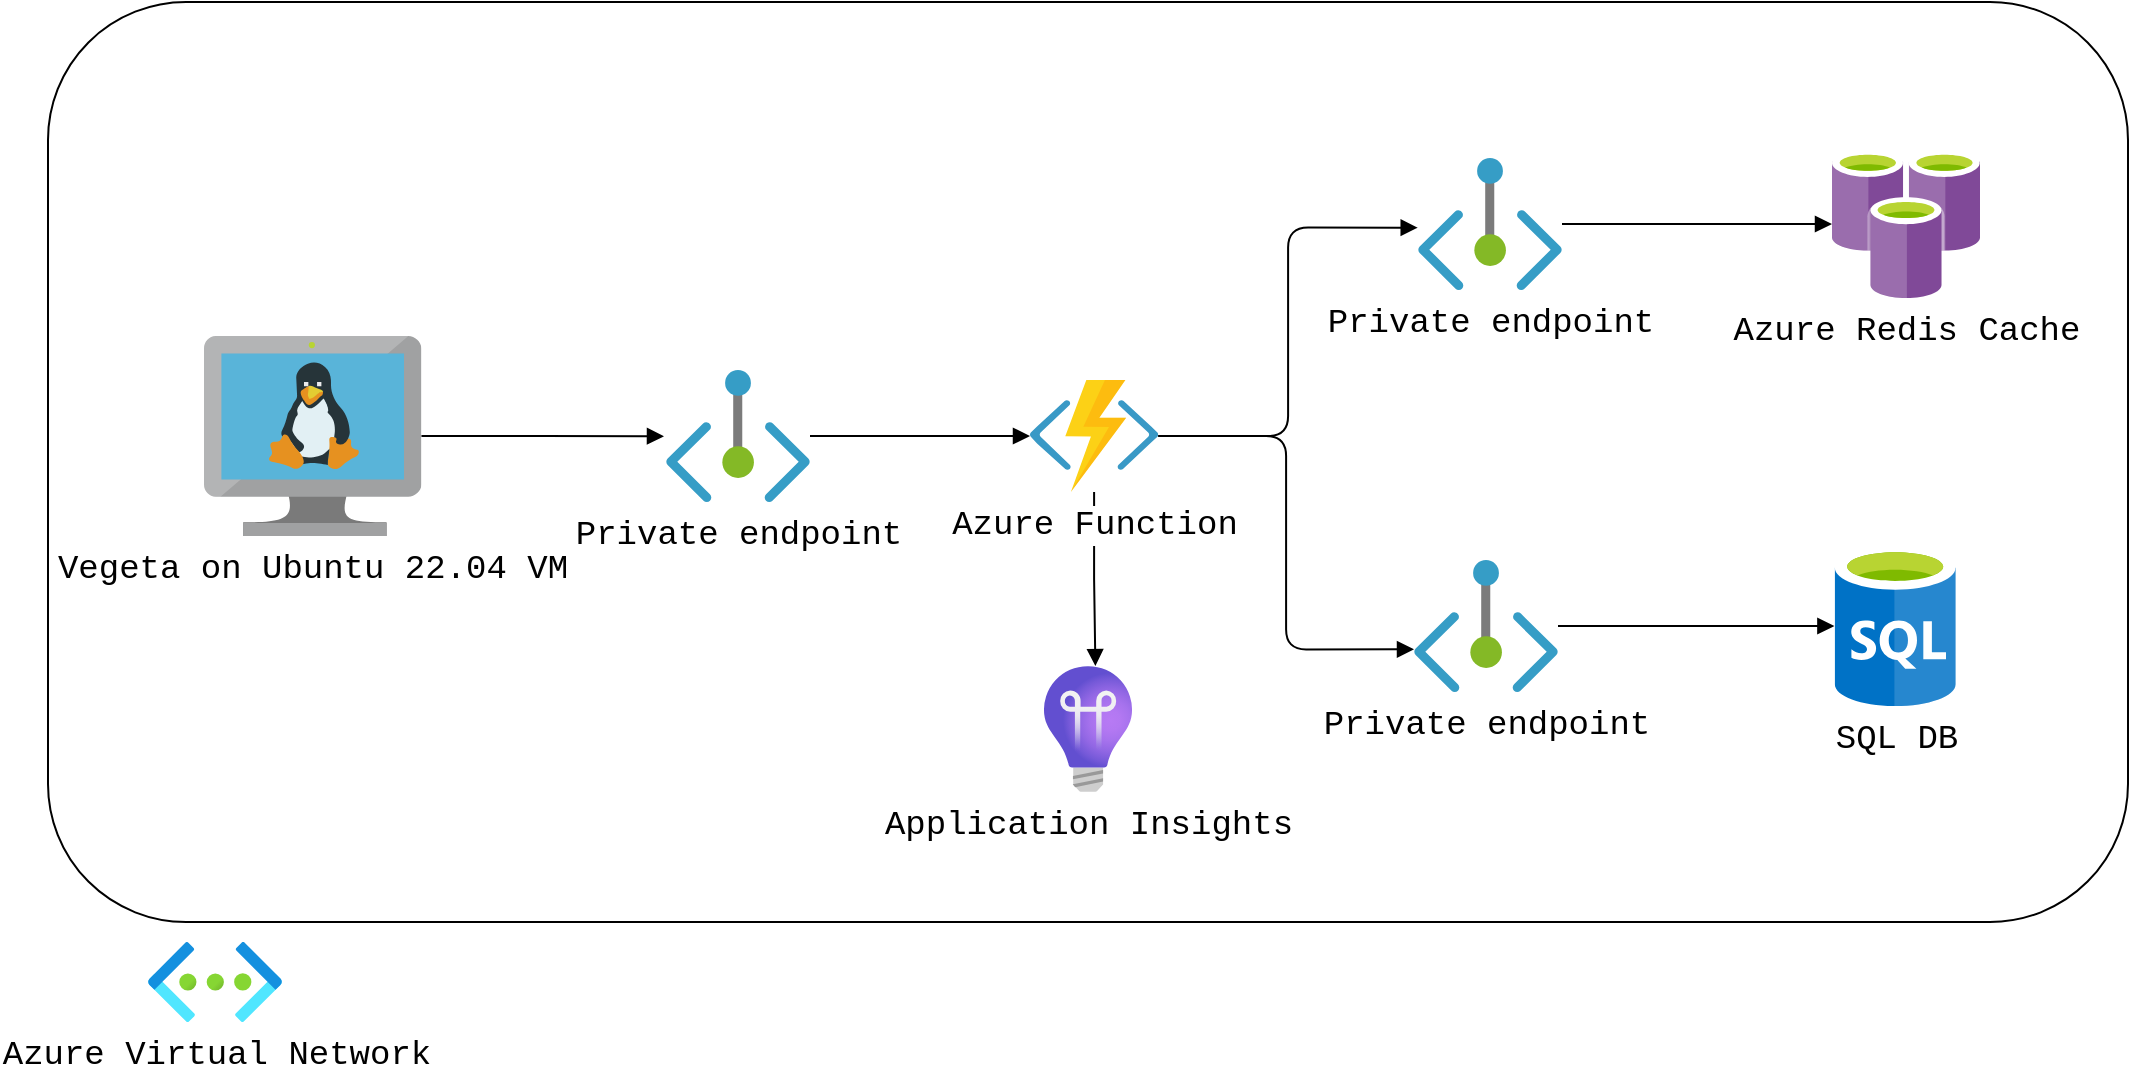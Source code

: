 <mxfile version="20.8.16" type="device"><diagram id="WI9T0HZ2pTsCkuznbFz-" name="Page-1"><mxGraphModel dx="1884" dy="1102" grid="1" gridSize="10" guides="1" tooltips="1" connect="1" arrows="1" fold="1" page="1" pageScale="1" pageWidth="1169" pageHeight="827" math="0" shadow="0"><root><mxCell id="0"/><mxCell id="1" parent="0"/><mxCell id="QRHz_ddibF0n_dQCEbnE-10" value="" style="whiteSpace=wrap;html=1;fontSize=17;rounded=1;glass=0;shadow=0;fillColor=none;" vertex="1" parent="1"><mxGeometry x="30" y="100" width="1040" height="460" as="geometry"/></mxCell><mxCell id="QRHz_ddibF0n_dQCEbnE-5" style="edgeStyle=orthogonalEdgeStyle;orthogonalLoop=1;jettySize=auto;html=1;strokeWidth=1;fontSize=17;endArrow=block;endFill=1;entryX=-0.002;entryY=0.528;entryDx=0;entryDy=0;entryPerimeter=0;rounded=1;" edge="1" parent="1" source="lOBIWef3Mgz7Q7l7u3aW-1" target="lOBIWef3Mgz7Q7l7u3aW-7"><mxGeometry relative="1" as="geometry"><mxPoint x="670" y="230" as="targetPoint"/></mxGeometry></mxCell><mxCell id="QRHz_ddibF0n_dQCEbnE-6" style="edgeStyle=orthogonalEdgeStyle;orthogonalLoop=1;jettySize=auto;html=1;entryX=0;entryY=0.677;entryDx=0;entryDy=0;entryPerimeter=0;strokeWidth=1;fontSize=17;endArrow=block;endFill=1;rounded=1;" edge="1" parent="1" source="lOBIWef3Mgz7Q7l7u3aW-1" target="lOBIWef3Mgz7Q7l7u3aW-10"><mxGeometry relative="1" as="geometry"/></mxCell><mxCell id="QRHz_ddibF0n_dQCEbnE-9" style="edgeStyle=orthogonalEdgeStyle;rounded=0;orthogonalLoop=1;jettySize=auto;html=1;entryX=0.584;entryY=0;entryDx=0;entryDy=0;entryPerimeter=0;strokeWidth=1;fontSize=17;endArrow=block;endFill=1;" edge="1" parent="1" source="lOBIWef3Mgz7Q7l7u3aW-1" target="lOBIWef3Mgz7Q7l7u3aW-9"><mxGeometry relative="1" as="geometry"/></mxCell><mxCell id="lOBIWef3Mgz7Q7l7u3aW-1" value="Azure Function" style="sketch=0;aspect=fixed;html=1;points=[];align=center;image;fontSize=17;image=img/lib/mscae/Functions.svg;fontFamily=Courier New;" parent="1" vertex="1"><mxGeometry x="521" y="289" width="64.13" height="56" as="geometry"/></mxCell><mxCell id="QRHz_ddibF0n_dQCEbnE-2" style="edgeStyle=orthogonalEdgeStyle;rounded=0;orthogonalLoop=1;jettySize=auto;html=1;entryX=-0.014;entryY=0.502;entryDx=0;entryDy=0;entryPerimeter=0;fontSize=17;endArrow=block;endFill=1;strokeWidth=1;" edge="1" parent="1" source="lOBIWef3Mgz7Q7l7u3aW-2" target="lOBIWef3Mgz7Q7l7u3aW-6"><mxGeometry relative="1" as="geometry"/></mxCell><mxCell id="lOBIWef3Mgz7Q7l7u3aW-2" value="Vegeta on Ubuntu 22.04 VM" style="sketch=0;aspect=fixed;html=1;points=[];align=center;image;fontSize=17;image=img/lib/mscae/VM_Linux.svg;fontFamily=Courier New;" parent="1" vertex="1"><mxGeometry x="108" y="267" width="108.7" height="100" as="geometry"/></mxCell><mxCell id="lOBIWef3Mgz7Q7l7u3aW-3" value="SQL DB" style="sketch=0;aspect=fixed;html=1;points=[];align=center;image;fontSize=17;image=img/lib/mscae/SQL_Database_generic.svg;fontFamily=Courier New;" parent="1" vertex="1"><mxGeometry x="923.2" y="372" width="60.8" height="80" as="geometry"/></mxCell><mxCell id="QRHz_ddibF0n_dQCEbnE-4" value="" style="edgeStyle=orthogonalEdgeStyle;rounded=0;orthogonalLoop=1;jettySize=auto;html=1;strokeWidth=1;fontSize=17;endArrow=block;endFill=1;" edge="1" parent="1" source="lOBIWef3Mgz7Q7l7u3aW-6" target="lOBIWef3Mgz7Q7l7u3aW-1"><mxGeometry relative="1" as="geometry"/></mxCell><mxCell id="lOBIWef3Mgz7Q7l7u3aW-6" value="Private endpoint" style="aspect=fixed;html=1;points=[];align=center;image;fontSize=17;image=img/lib/azure2/networking/Private_Endpoint.svg;fontFamily=Courier New;" parent="1" vertex="1"><mxGeometry x="339" y="284" width="72" height="66" as="geometry"/></mxCell><mxCell id="QRHz_ddibF0n_dQCEbnE-7" style="edgeStyle=orthogonalEdgeStyle;rounded=0;orthogonalLoop=1;jettySize=auto;html=1;strokeWidth=1;fontSize=17;endArrow=block;endFill=1;" edge="1" parent="1" source="lOBIWef3Mgz7Q7l7u3aW-7" target="QRHz_ddibF0n_dQCEbnE-1"><mxGeometry relative="1" as="geometry"><mxPoint x="910" y="211.0" as="targetPoint"/></mxGeometry></mxCell><mxCell id="lOBIWef3Mgz7Q7l7u3aW-7" value="Private endpoint" style="aspect=fixed;html=1;points=[];align=center;image;fontSize=17;image=img/lib/azure2/networking/Private_Endpoint.svg;fontFamily=Courier New;" parent="1" vertex="1"><mxGeometry x="715" y="178" width="72" height="66" as="geometry"/></mxCell><mxCell id="lOBIWef3Mgz7Q7l7u3aW-9" value="Application Insights" style="aspect=fixed;html=1;points=[];align=center;image;fontSize=17;image=img/lib/azure2/devops/Application_Insights.svg;fontFamily=Courier New;" parent="1" vertex="1"><mxGeometry x="528" y="432" width="44" height="63" as="geometry"/></mxCell><mxCell id="QRHz_ddibF0n_dQCEbnE-8" style="edgeStyle=orthogonalEdgeStyle;rounded=0;orthogonalLoop=1;jettySize=auto;html=1;strokeWidth=1;fontSize=17;endArrow=block;endFill=1;" edge="1" parent="1" source="lOBIWef3Mgz7Q7l7u3aW-10" target="lOBIWef3Mgz7Q7l7u3aW-3"><mxGeometry relative="1" as="geometry"/></mxCell><mxCell id="lOBIWef3Mgz7Q7l7u3aW-10" value="Private endpoint" style="aspect=fixed;html=1;points=[];align=center;image;fontSize=17;image=img/lib/azure2/networking/Private_Endpoint.svg;fontFamily=Courier New;" parent="1" vertex="1"><mxGeometry x="713" y="379" width="72" height="66" as="geometry"/></mxCell><mxCell id="QRHz_ddibF0n_dQCEbnE-1" value="Azure Redis Cache" style="sketch=0;aspect=fixed;html=1;points=[];align=center;image;fontSize=17;image=img/lib/mscae/Azure_Cache_for_Redis.svg;fontFamily=Courier New;" vertex="1" parent="1"><mxGeometry x="922" y="174" width="74" height="74" as="geometry"/></mxCell><mxCell id="QRHz_ddibF0n_dQCEbnE-11" value="Azure Virtual Network" style="aspect=fixed;html=1;points=[];align=center;image;fontSize=17;image=img/lib/azure2/networking/Virtual_Networks.svg;rounded=1;shadow=0;glass=0;sketch=0;fontFamily=Courier New;" vertex="1" parent="1"><mxGeometry x="80" y="570" width="67" height="40" as="geometry"/></mxCell></root></mxGraphModel></diagram></mxfile>